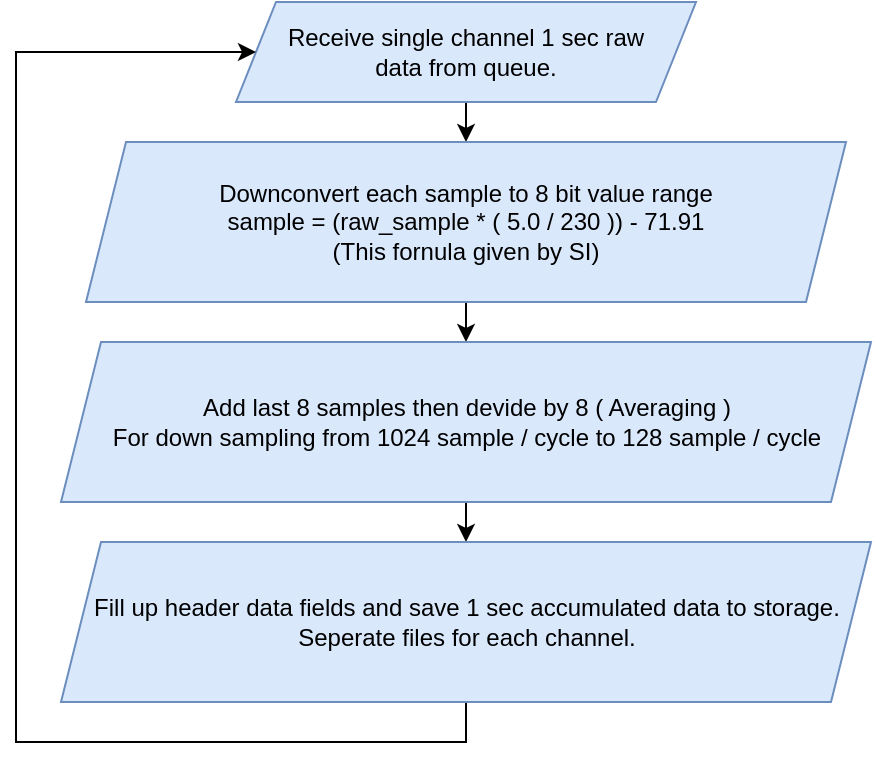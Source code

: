 <mxfile version="26.0.4">
  <diagram name="Page-1" id="e5sE7jgMJM4nQPkcs3wu">
    <mxGraphModel dx="1036" dy="606" grid="1" gridSize="10" guides="1" tooltips="1" connect="1" arrows="1" fold="1" page="1" pageScale="1" pageWidth="850" pageHeight="1100" math="0" shadow="0">
      <root>
        <mxCell id="0" />
        <mxCell id="1" parent="0" />
        <mxCell id="sfpw1DJitC0pyUbAKJhk-6" style="edgeStyle=orthogonalEdgeStyle;rounded=0;orthogonalLoop=1;jettySize=auto;html=1;exitX=0.5;exitY=1;exitDx=0;exitDy=0;entryX=0.5;entryY=0;entryDx=0;entryDy=0;" edge="1" parent="1" source="sfpw1DJitC0pyUbAKJhk-1" target="sfpw1DJitC0pyUbAKJhk-3">
          <mxGeometry relative="1" as="geometry" />
        </mxCell>
        <mxCell id="sfpw1DJitC0pyUbAKJhk-1" value="Receive single channel 1 sec raw&lt;div&gt;data from queue.&lt;/div&gt;" style="shape=parallelogram;perimeter=parallelogramPerimeter;whiteSpace=wrap;html=1;fixedSize=1;fillColor=#dae8fc;strokeColor=#6c8ebf;" vertex="1" parent="1">
          <mxGeometry x="270" y="80" width="230" height="50" as="geometry" />
        </mxCell>
        <mxCell id="sfpw1DJitC0pyUbAKJhk-7" style="edgeStyle=orthogonalEdgeStyle;rounded=0;orthogonalLoop=1;jettySize=auto;html=1;exitX=0.5;exitY=1;exitDx=0;exitDy=0;entryX=0.5;entryY=0;entryDx=0;entryDy=0;" edge="1" parent="1" source="sfpw1DJitC0pyUbAKJhk-3" target="sfpw1DJitC0pyUbAKJhk-4">
          <mxGeometry relative="1" as="geometry" />
        </mxCell>
        <mxCell id="sfpw1DJitC0pyUbAKJhk-3" value="Downconvert each sample to 8 bit value range&lt;div&gt;sample = (raw_sample * ( 5.0 / 230 )) - 71.91&lt;/div&gt;&lt;div&gt;(This fornula given by SI)&lt;/div&gt;" style="shape=parallelogram;perimeter=parallelogramPerimeter;whiteSpace=wrap;html=1;fixedSize=1;fillColor=#dae8fc;strokeColor=#6c8ebf;" vertex="1" parent="1">
          <mxGeometry x="195" y="150" width="380" height="80" as="geometry" />
        </mxCell>
        <mxCell id="sfpw1DJitC0pyUbAKJhk-8" style="edgeStyle=orthogonalEdgeStyle;rounded=0;orthogonalLoop=1;jettySize=auto;html=1;exitX=0.5;exitY=1;exitDx=0;exitDy=0;entryX=0.5;entryY=0;entryDx=0;entryDy=0;" edge="1" parent="1" source="sfpw1DJitC0pyUbAKJhk-4" target="sfpw1DJitC0pyUbAKJhk-5">
          <mxGeometry relative="1" as="geometry" />
        </mxCell>
        <mxCell id="sfpw1DJitC0pyUbAKJhk-4" value="Add last 8 samples then devide by 8 ( Averaging )&lt;div&gt;For down sampling from 1024 sample / cycle to 128 sample / cycle&lt;/div&gt;" style="shape=parallelogram;perimeter=parallelogramPerimeter;whiteSpace=wrap;html=1;fixedSize=1;fillColor=#dae8fc;strokeColor=#6c8ebf;" vertex="1" parent="1">
          <mxGeometry x="182.5" y="250" width="405" height="80" as="geometry" />
        </mxCell>
        <mxCell id="sfpw1DJitC0pyUbAKJhk-9" style="edgeStyle=orthogonalEdgeStyle;rounded=0;orthogonalLoop=1;jettySize=auto;html=1;exitX=0.5;exitY=1;exitDx=0;exitDy=0;entryX=0;entryY=0.5;entryDx=0;entryDy=0;" edge="1" parent="1" source="sfpw1DJitC0pyUbAKJhk-5" target="sfpw1DJitC0pyUbAKJhk-1">
          <mxGeometry relative="1" as="geometry">
            <Array as="points">
              <mxPoint x="385" y="450" />
              <mxPoint x="160" y="450" />
              <mxPoint x="160" y="105" />
            </Array>
          </mxGeometry>
        </mxCell>
        <mxCell id="sfpw1DJitC0pyUbAKJhk-5" value="Fill up header data fields and save 1 sec accumulated data to storage.&lt;div&gt;Seperate files for each channel.&lt;/div&gt;" style="shape=parallelogram;perimeter=parallelogramPerimeter;whiteSpace=wrap;html=1;fixedSize=1;fillColor=#dae8fc;strokeColor=#6c8ebf;" vertex="1" parent="1">
          <mxGeometry x="182.5" y="350" width="405" height="80" as="geometry" />
        </mxCell>
      </root>
    </mxGraphModel>
  </diagram>
</mxfile>
